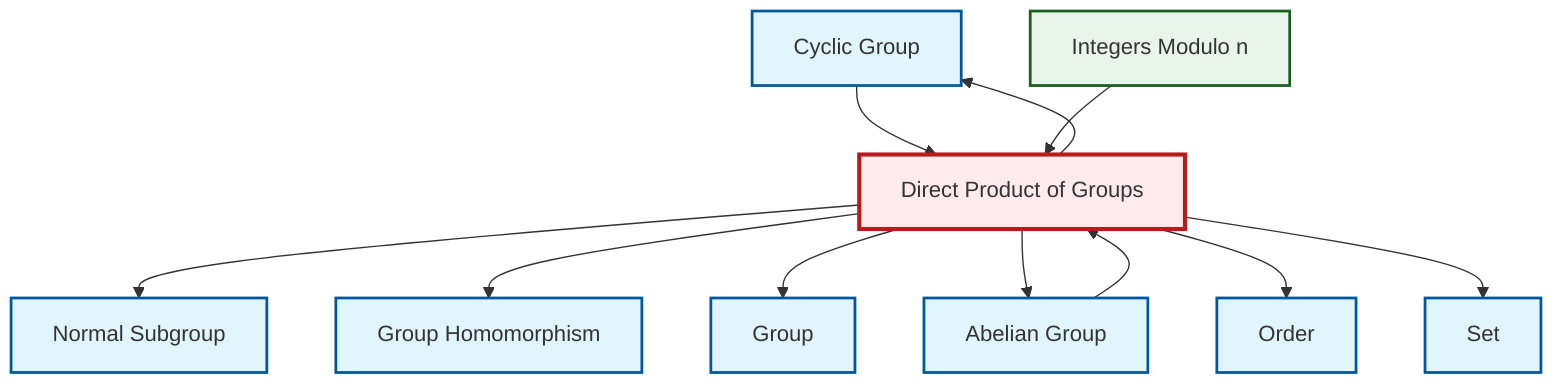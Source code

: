 graph TD
    classDef definition fill:#e1f5fe,stroke:#01579b,stroke-width:2px
    classDef theorem fill:#f3e5f5,stroke:#4a148c,stroke-width:2px
    classDef axiom fill:#fff3e0,stroke:#e65100,stroke-width:2px
    classDef example fill:#e8f5e9,stroke:#1b5e20,stroke-width:2px
    classDef current fill:#ffebee,stroke:#b71c1c,stroke-width:3px
    def-order["Order"]:::definition
    def-set["Set"]:::definition
    def-cyclic-group["Cyclic Group"]:::definition
    def-normal-subgroup["Normal Subgroup"]:::definition
    ex-quotient-integers-mod-n["Integers Modulo n"]:::example
    def-abelian-group["Abelian Group"]:::definition
    def-group["Group"]:::definition
    def-homomorphism["Group Homomorphism"]:::definition
    def-direct-product["Direct Product of Groups"]:::definition
    def-direct-product --> def-normal-subgroup
    def-direct-product --> def-homomorphism
    def-cyclic-group --> def-direct-product
    ex-quotient-integers-mod-n --> def-direct-product
    def-direct-product --> def-group
    def-direct-product --> def-abelian-group
    def-direct-product --> def-order
    def-direct-product --> def-cyclic-group
    def-direct-product --> def-set
    def-abelian-group --> def-direct-product
    class def-direct-product current